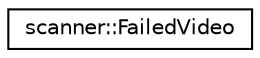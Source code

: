 digraph "Graphical Class Hierarchy"
{
  edge [fontname="Helvetica",fontsize="10",labelfontname="Helvetica",labelfontsize="10"];
  node [fontname="Helvetica",fontsize="10",shape=record];
  rankdir="LR";
  Node1 [label="scanner::FailedVideo",height=0.2,width=0.4,color="black", fillcolor="white", style="filled",URL="$structscanner_1_1FailedVideo.html"];
}
